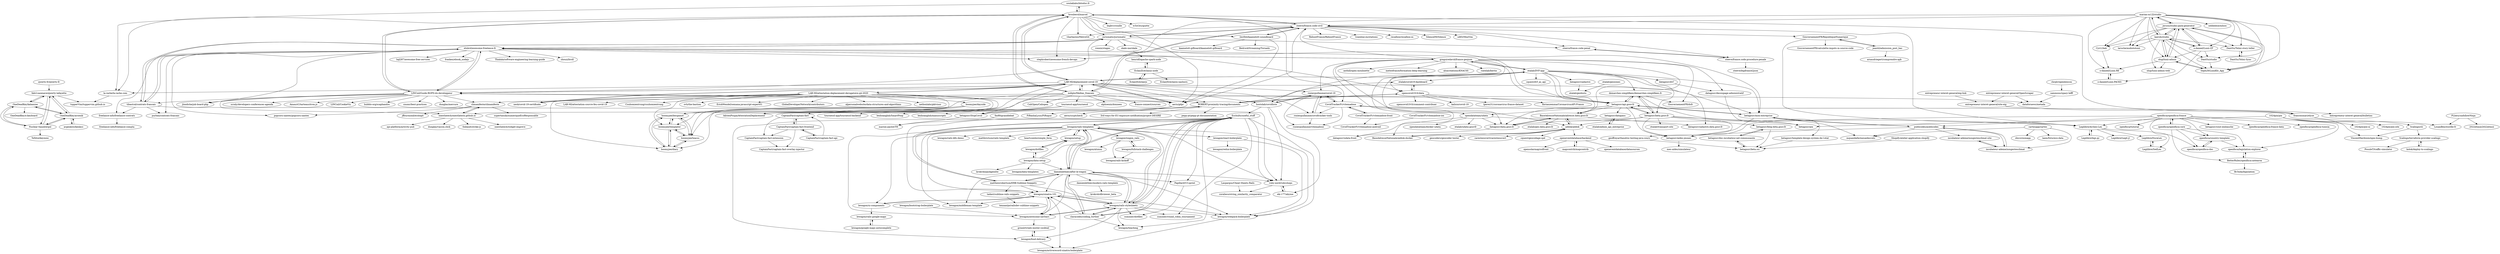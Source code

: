 digraph G {
"qwerty-fr/qwerty-fr" -> "fabi1cazenave/qwerty-lafayette"
"gregoiredavid/france-geojson" -> "rozierguillaume/covid-19"
"gregoiredavid/france-geojson" -> "GouvernementFR/dsfr" ["e"=1]
"gregoiredavid/france-geojson" -> "etalab/DVF-app"
"gregoiredavid/france-geojson" -> "datagouv/decoupage-administratif"
"gregoiredavid/france-geojson" -> "BaseAdresseNationale/addok-docker"
"gregoiredavid/france-geojson" -> "etnbrd/awesome-freelance-fr"
"gregoiredavid/france-geojson" -> "betagouv/api.gouv.fr"
"gregoiredavid/france-geojson" -> "steeve/france.code-civil"
"gregoiredavid/france-geojson" -> "addok/addok"
"gregoiredavid/france-geojson" -> "BaseAdresseNationale/adresse.data.gouv.fr"
"gregoiredavid/france-geojson" -> "anthill/open-moulinette"
"gregoiredavid/france-geojson" -> "opencovid19-fr/data"
"gregoiredavid/france-geojson" -> "meteofrance/formation-deep-learning"
"gregoiredavid/france-geojson" -> "alsacreations/KNACSS" ["e"=1]
"gregoiredavid/france-geojson" -> "riatelab/bertin" ["e"=1]
"lewagon/dotfiles" -> "lewagon/setup"
"lewagon/dotfiles" -> "lewagon/data-setup"
"lewagon/setup" -> "lewagon/dotfiles"
"lewagon/setup" -> "lewagon/rails-templates"
"etnbrd/awesome-freelance-fr" -> "tibastral/contrats-francais"
"etnbrd/awesome-freelance-fr" -> "jurismatic/jurismatic"
"etnbrd/awesome-freelance-fr" -> "jlondiche/job-board-php" ["e"=1]
"etnbrd/awesome-freelance-fr" -> "purban/contrats-francais"
"etnbrd/awesome-freelance-fr" -> "hql287/awesome-free-services" ["e"=1]
"etnbrd/awesome-freelance-fr" -> "freelance-info/freelance-contrats"
"etnbrd/awesome-freelance-fr" -> "LINCnil/Guide-RGPD-du-developpeur"
"etnbrd/awesome-freelance-fr" -> "fraxken/ebook_nodejs" ["e"=1]
"etnbrd/awesome-freelance-fr" -> "gregoiredavid/france-geojson"
"etnbrd/awesome-freelance-fr" -> "popcorn-nantes/popcorn-nantes"
"etnbrd/awesome-freelance-fr" -> "betagouv/mon-entreprise"
"etnbrd/awesome-freelance-fr" -> "stephrobert/awesome-french-devops" ["e"=1]
"etnbrd/awesome-freelance-fr" -> "Thialala/software-engineering-learning-guide" ["e"=1]
"etnbrd/awesome-freelance-fr" -> "opencovid19-fr/data"
"etnbrd/awesome-freelance-fr" -> "zhouzi/broll"
"betagouv/blog.beta.gouv.fr" -> "betagouv/doc.incubateur.net-communaute"
"betagouv/blog.beta.gouv.fr" -> "betagouv/beta.ssi"
"marian-m12l/studio" -> "jersou/studio-pack-generator"
"marian-m12l/studio" -> "kairoh/studio"
"marian-m12l/studio" -> "olup/lunii-admin"
"marian-m12l/studio" -> "DantSu/studio"
"marian-m12l/studio" -> "Seph29/LuniiKit_App"
"marian-m12l/studio" -> "o-daneel/Lunii.QT"
"marian-m12l/studio" -> "laruche/audiotolunii"
"marian-m12l/studio" -> "DantSu/Telmi-story-teller"
"marian-m12l/studio" -> "Cyri1/bah"
"marian-m12l/studio" -> "steeve/france.code-civil"
"marian-m12l/studio" -> "sebbelese/mhios"
"marian-m12l/studio" -> "o-daneel/Lunii.RE"
"marian-m12l/studio" -> "stephrobert/awesome-french-devops" ["e"=1]
"climanifeste/climanifeste" -> "onestlatech/onestlatech.github.io"
"climanifeste/climanifeste" -> "jffourmond/ecologit"
"climanifeste/climanifeste" -> "popcorn-nantes/popcorn-nantes"
"climanifeste/climanifeste" -> "supertanuki/numeriqueEcoResponsable" ["e"=1]
"1024pix/pix" -> "betagouv/pix"
"1024pix/pix" -> "1024pix/pix-site"
"1024pix/pix" -> "Scalingo/cli"
"1024pix/pix" -> "VincentHardouin/npm-bump"
"1024pix/pix" -> "1024pix/pix-ui"
"openfisca/openfisca-core" -> "openfisca/country-template"
"openfisca/openfisca-core" -> "openfisca/openfisca-france"
"openfisca/openfisca-core" -> "openfisca/openfisca-doc"
"openfisca/openfisca-core" -> "openfisca/legislation-explorer"
"openfisca/openfisca-core" -> "BetterRules/openfisca-aotearoa"
"betagouv/aides-jeunes" -> "mes-aides/simulateur"
"cartesapp/cartes" -> "zbycz/osmapp" ["e"=1]
"cartesapp/cartes" -> "laem/futureco-data"
"cartesapp/cartes" -> "incubateur-ademe/nosgestesclimat"
"cartesapp/cartes" -> "mquandalle/mesaidesvelo"
"BaseAdresseNationale/addok-docker" -> "addok/addok"
"damienlethiec/modern-rails-template" -> "krokrob/dbviewer_beta"
"entrepreneur-interet-general/OpenScraper" -> "datafornews/metada"
"entrepreneur-interet-general/OpenScraper" -> "entrepreneur-interet-general/site-eig"
"OneDeadKey/kalamine" -> "Nuclear-Squid/ergol"
"OneDeadKey/kalamine" -> "OneDeadKey/x-keyboard"
"OneDeadKey/kalamine" -> "OneDeadKey/arsenik"
"OneDeadKey/kalamine" -> "fabi1cazenave/qwerty-lafayette"
"claracodes/coding_further" -> "Eschults/useful_stuff"
"claracodes/coding_further" -> "damienlethiec/after-le-wagon"
"claracodes/coding_further" -> "lewagon/teaching"
"claracodes/coding_further" -> "lewagon/rails-stylesheets"
"claracodes/coding_further" -> "lewagon/sinatra-101"
"soulaklabs/bitoduc.fr" -> "brouberol/marcel"
"soulaklabs/bitoduc.fr" -> "la-rache/la-rache.com"
"opendatateam/udata" -> "datagouv/data.gouv.fr"
"opendatateam/udata" -> "opendatateam/docker-udata"
"opendatateam/udata" -> "datagouv/udata-front"
"opendatateam/udata" -> "etalab/udata-gouvfr"
"opendatateam/udata" -> "Legilibre/Archeo-Lex"
"etalab/DVF-app" -> "cquest/dvf_as_api"
"etalab/DVF-app" -> "datagouv/dvf"
"etalab/DVF-app" -> "etalab/covid19-dashboard"
"etalab/DVF-app" -> "BaseAdresseNationale/adresse.data.gouv.fr"
"etalab/DVF-app" -> "betagouv/api.gouv.fr"
"etalab/DVF-app" -> "datagouv/data.gouv.fr"
"etalab/DVF-app" -> "betagouv/beta.gouv.fr"
"etalab/DVF-app" -> "datagouv/cadastre"
"etalab/DVF-app" -> "gregoiredavid/france-geojson"
"etalab/DVF-app" -> "LAB-MI/deplacement-covid-19"
"etalab/DVF-app" -> "hostolab/covidliste"
"etalab/DVF-app" -> "datagouv/cadastre.data.gouv.fr"
"etalab/DVF-app" -> "opendatateam/udata"
"etalab/DVF-app" -> "betagouv/mon-entreprise"
"etalab/DVF-app" -> "demarches-simplifiees/demarches-simplifiees.fr"
"datagouv/dvf" -> "datagouv/decoupage-administratif"
"mdiplo/Medias_francais" -> "onestlatech/onestlatech.github.io"
"mdiplo/Medias_francais" -> "brouberol/marcel"
"mdiplo/Medias_francais" -> "LAB-MI/deplacement-covid-19"
"mdiplo/Medias_francais" -> "datafornews/metada"
"mdiplo/Medias_francais" -> "alphoenix/donnees"
"mdiplo/Medias_francais" -> "AdrienPoupa/AttestationDeplacement"
"mdiplo/Medias_francais" -> "steeve/france.code-civil"
"mdiplo/Medias_francais" -> "france-connect/sources"
"mdiplo/Medias_francais" -> "climanifeste/climanifeste"
"mdiplo/Medias_francais" -> "ROBERT-proximity-tracing/documents"
"mdiplo/Medias_francais" -> "tournesol-app/tournesol"
"mdiplo/Medias_francais" -> "CaliOpen/Caliopen" ["e"=1]
"openfisca/openfisca-france" -> "openfisca/openfisca-core"
"openfisca/openfisca-france" -> "betagouv/cout-embauche"
"openfisca/openfisca-france" -> "openfisca/openfisca-doc"
"openfisca/openfisca-france" -> "betagouv/aides-jeunes"
"openfisca/openfisca-france" -> "openfisca/openfisca-france-data"
"openfisca/openfisca-france" -> "openfisca/openfisca-tunisia"
"openfisca/openfisca-france" -> "openfisca/country-template"
"openfisca/openfisca-france" -> "publicodes/publicodes"
"openfisca/openfisca-france" -> "openfisca/tutorial"
"openfisca/openfisca-france" -> "openfisca/legislation-explorer"
"openfisca/openfisca-france" -> "Legilibre/Archeo-Lex"
"aeris/gdpr" -> "aeris/cryptcheck" ["e"=1]
"aeris/gdpr" -> "PiRanhaLysis/PiRogue"
"aeris/gdpr" -> "AdrienPoupa/AttestationDeplacement"
"aeris/gdpr" -> "LAB-MI/deplacement-covid-19"
"aeris/gdpr" -> "LINCnil/Guide-RGPD-du-developpeur"
"CaptainFact/captain-fact-api" -> "CaptainFact/captain-fact-frontend"
"CaptainFact/captain-fact-api" -> "CaptainFact/captain-fact"
"Scalingo/cli" -> "Scalingo/terraform-provider-scalingo"
"Scalingo/cli" -> "VincentHardouin/npm-bump"
"BetterRules/openfisca-aotearoa" -> "openfisca/legislation-explorer"
"BetterRules/openfisca-aotearoa" -> "Br3nda/legislation"
"CaptainFact/captain-fact-frontend" -> "CaptainFact/captain-fact"
"CaptainFact/captain-fact-frontend" -> "CaptainFact/captain-fact-extension"
"CaptainFact/captain-fact-frontend" -> "CaptainFact/captain-fact-api"
"CaptainFact/captain-fact-frontend" -> "CaptainFact/captain-fact-overlay-injector"
"publicodes/publicodes" -> "betagouv/mon-entreprise"
"publicodes/publicodes" -> "incubateur-ademe/nosgestesclimat"
"publicodes/publicodes" -> "mquandalle/mesaidesvelo"
"publicodes/publicodes" -> "incubateur-ademe/nosgestesclimat-site"
"publicodes/publicodes" -> "betagouv/aides-jeunes"
"chrplr/openlexicon" -> "sammous/spacy-lefff"
"CaptainFact/captain-fact-extension" -> "CaptainFact/captain-fact-overlay-injector"
"CaptainFact/captain-fact" -> "CaptainFact/captain-fact-frontend"
"CaptainFact/captain-fact" -> "CaptainFact/captain-fact-extension"
"datagouv/decoupage-administratif" -> "betagouv/template-design-system-de-l-etat"
"lewagon/react-boilerplate" -> "lewagon/redux-boilerplate"
"lewagon/react-boilerplate" -> "lewagon/webpack-boilerplate"
"Scalingo/terraform-provider-scalingo" -> "PouuleT/traffic-simulator"
"Scalingo/terraform-provider-scalingo" -> "kolok/deploy-to-scalingo"
"sammous/spacy-lefff" -> "datafornews/metada"
"fm89/granddebat" -> "marion-paclot/TH"
"entrepreneur-interet-general/eig-link" -> "entrepreneur-interet-general/site-eig"
"Laspargus/Cheat-Sheets-Rails" -> "coralieco/string_similarity_comparator"
"grmnlrt/rails-mister-cocktail" -> "lewagon/food-delivery"
"entrepreneur-interet-general/site-eig" -> "entrepreneur-interet-general/bulletins"
"rozierguillaume/covid-19" -> "rozierguillaume/covidtracker-tools"
"rozierguillaume/covid-19" -> "rozierguillaume/vitemadose"
"rozierguillaume/covid-19" -> "hostolab/covidliste"
"rozierguillaume/covid-19" -> "CovidTrackerFr/vitemadose"
"LINCnil/Guide-RGPD-du-developpeur" -> "AmauriC/tarteaucitron.js" ["e"=1]
"LINCnil/Guide-RGPD-du-developpeur" -> "LINCnil/CookieViz"
"LINCnil/Guide-RGPD-du-developpeur" -> "aeris/gdpr"
"LINCnil/Guide-RGPD-du-developpeur" -> "LAB-MI/deplacement-covid-19"
"LINCnil/Guide-RGPD-du-developpeur" -> "betagouv/api.gouv.fr"
"LINCnil/Guide-RGPD-du-developpeur" -> "tibastral/contrats-francais"
"LINCnil/Guide-RGPD-du-developpeur" -> "etnbrd/awesome-freelance-fr"
"LINCnil/Guide-RGPD-du-developpeur" -> "jlondiche/job-board-php" ["e"=1]
"LINCnil/Guide-RGPD-du-developpeur" -> "onestlatech/onestlatech.github.io"
"LINCnil/Guide-RGPD-du-developpeur" -> "climanifeste/climanifeste"
"LINCnil/Guide-RGPD-du-developpeur" -> "hubblo-org/scaphandre" ["e"=1]
"LINCnil/Guide-RGPD-du-developpeur" -> "cnumr/best-practices" ["e"=1]
"LINCnil/Guide-RGPD-du-developpeur" -> "brouberol/marcel"
"LINCnil/Guide-RGPD-du-developpeur" -> "dunglas/mercure" ["e"=1]
"LINCnil/Guide-RGPD-du-developpeur" -> "scraly/developers-conferences-agenda" ["e"=1]
"lewagon/data-setup" -> "lewagon/dotfiles"
"lewagon/data-setup" -> "lewagon/data-templates"
"lewagon/data-setup" -> "krokrob/packgenlite"
"lewagon/data-setup" -> "lewagon/setup"
"lewagon/data-setup" -> "damienlethiec/after-le-wagon"
"lewagon/data-setup" -> "lewagon/rails-templates"
"betagouv/doc.incubateur.net-communaute" -> "betagouv/beta.ssi"
"betagouv/doc.incubateur.net-communaute" -> "betagouv/blog.beta.gouv.fr"
"Legilibre/Archeo-Lex" -> "Legilibre/legi.py"
"Legilibre/Archeo-Lex" -> "Legilibre/DuraLex"
"Legilibre/Archeo-Lex" -> "Legilibre/Legit.jl"
"Legilibre/Archeo-Lex" -> "Legilibre/SedLex"
"ROBERT-proximity-tracing/documents" -> "betagouv/StopCovid"
"ROBERT-proximity-tracing/documents" -> "pepp-pt/pepp-pt-documentation" ["e"=1]
"ROBERT-proximity-tracing/documents" -> "3rd-ways-for-EU-exposure-notification/project-DESIRE"
"ROBERT-proximity-tracing/documents" -> "opencovid19-fr/data"
"ROBERT-proximity-tracing/documents" -> "etalab/covid19-dashboard"
"etalab/covid19-dashboard" -> "opencovid19-fr/data"
"opencovid19-fr/data" -> "etalab/covid19-dashboard"
"opencovid19-fr/data" -> "opencovid19-fr/comment-contribuer"
"opencovid19-fr/data" -> "kalisio/covid-19"
"opencovid19-fr/data" -> "lperez31/coronavirus-france-dataset"
"opencovid19-fr/data" -> "ROBERT-proximity-tracing/documents"
"opencovid19-fr/data" -> "florianzemma/CoronavirusAPI-France"
"lewagon/fullstack-challenges" -> "lewagon/wagon_rails"
"lewagon/fullstack-challenges" -> "lewagon/rails-kickoff"
"addok/addok" -> "BaseAdresseNationale/addok-docker"
"addok/addok" -> "BaseAdresseNationale/adresse.data.gouv.fr"
"addok/addok" -> "geocoders/geocoder-tester"
"addok/addok" -> "openeventdatabase/backend"
"addok/addok" -> "caresteouvert/caresteouvert" ["e"=1]
"addok/addok" -> "cquest/geocodage-spd"
"incubateur-ademe/nosgestesclimat-site" -> "incubateur-ademe/nosgestesclimat"
"incubateur-ademe/nosgestesclimat" -> "incubateur-ademe/nosgestesclimat-site"
"incubateur-ademe/nosgestesclimat" -> "publicodes/publicodes"
"boomyjee/bergamot" -> "boomyjee/templater"
"boomyjee/bergamot" -> "boomyjee/diary"
"boomyjee/bergamot" -> "boomyjee/teacss"
"LAB-MI/deplacement-covid-19" -> "nesk/covid-19-certificate"
"LAB-MI/deplacement-covid-19" -> "LAB-MI/attestation-deplacement-derogatoire-q4-2020"
"LAB-MI/deplacement-covid-19" -> "ROBERT-proximity-tracing/documents"
"LAB-MI/deplacement-covid-19" -> "mdiplo/Medias_francais"
"LAB-MI/deplacement-covid-19" -> "betagouv/StopCovid"
"LAB-MI/deplacement-covid-19" -> "aeris/gdpr"
"LAB-MI/deplacement-covid-19" -> "LINCnil/Guide-RGPD-du-developpeur"
"LAB-MI/deplacement-covid-19" -> "etalab/DVF-app"
"LAB-MI/deplacement-covid-19" -> "hostolab/covidliste"
"LAB-MI/deplacement-covid-19" -> "AdrienPoupa/AttestationDeplacement"
"LAB-MI/deplacement-covid-19" -> "rozierguillaume/covid-19"
"LAB-MI/deplacement-covid-19" -> "betagouv/mon-entreprise"
"LAB-MI/deplacement-covid-19" -> "la-rache/la-rache.com"
"LAB-MI/deplacement-covid-19" -> "brouberol/marcel"
"LAB-MI/deplacement-covid-19" -> "rozierguillaume/covidtracker-tools"
"freelance-info/freelance-contrats" -> "freelance-info/freelance-compta"
"BaseAdresseNationale/adresse.data.gouv.fr" -> "etalab/geo.data.gouv.fr"
"BaseAdresseNationale/adresse.data.gouv.fr" -> "datagouv/data.gouv.fr"
"BaseAdresseNationale/adresse.data.gouv.fr" -> "datagouv/cadastre.data.gouv.fr"
"BaseAdresseNationale/adresse.data.gouv.fr" -> "addok/addok"
"betagouv/StopCovid" -> "ROBERT-proximity-tracing/documents"
"betagouv/StopCovid" -> "marion-paclot/TH"
"lewagon/awesome-navbars" -> "lewagon/rails-stylesheets"
"lewagon/awesome-navbars" -> "lewagon/sinatra-101"
"lewagon/awesome-navbars" -> "grmnlrt/rails-mister-cocktail"
"nesk/covid-19-certificate" -> "LAB-MI/deplacement-covid-19"
"onestlatech/onestlatech.github.io" -> "thibault/strike-js"
"onestlatech/onestlatech.github.io" -> "onestlatech/widget-engreve"
"onestlatech/onestlatech.github.io" -> "climanifeste/climanifeste"
"onestlatech/onestlatech.github.io" -> "api-platform/activity-pub"
"onestlatech/onestlatech.github.io" -> "dunglas/vaccin.click"
"lewagon/rails-google-maps" -> "lewagon/google-maps-autocomplete"
"lewagon/bootstrap-boilerplate" -> "lewagon/awesome-navbars"
"Shopify/atelier-application-shopify" -> "betagouv/beta.ssi"
"geoffreyarthaud/oc-testing-java-cours" -> "betagouv/beta.ssi"
"betagouv/datapass" -> "etalab/admin_api_entreprise"
"eki-177/abyme" -> "ruby-nord/rubyshops"
"etalab/admin_api_entreprise" -> "betagouv/datapass"
"steeve/france.code-civil" -> "steeve/france.code-penal"
"steeve/france.code-civil" -> "jurismatic/jurismatic"
"steeve/france.code-civil" -> "steeve/france.code-procedure-penale"
"steeve/france.code-civil" -> "vbarbaresi/MetroGit" ["e"=1]
"steeve/france.code-civil" -> "brouberol/marcel"
"steeve/france.code-civil" -> "GouvernementFR/RepubliqueNumerique"
"steeve/france.code-civil" -> "2ec0b4/kaamelott-soundboard"
"steeve/france.code-civil" -> "RebootFrance/RebootFrance"
"steeve/france.code-civil" -> "mdiplo/Medias_francais"
"steeve/france.code-civil" -> "trainline-eu/stations" ["e"=1]
"steeve/france.code-civil" -> "Legilibre/Archeo-Lex"
"steeve/france.code-civil" -> "recalbox/recalbox-os" ["e"=1]
"steeve/france.code-civil" -> "SilenceIM/Silence" ["e"=1]
"steeve/france.code-civil" -> "aeris/gdpr"
"steeve/france.code-civil" -> "sd65/MiniVim" ["e"=1]
"Legilibre/legi.py" -> "Legilibre/Archeo-Lex"
"etalab/geozones" -> "etalab/geohisto"
"jurismatic/jurismatic" -> "steeve/france.code-civil"
"jurismatic/jurismatic" -> "tibastral/contrats-francais"
"jurismatic/jurismatic" -> "etnbrd/awesome-freelance-fr"
"jurismatic/jurismatic" -> "steeve/france.code-penal"
"jurismatic/jurismatic" -> "ronnix/stages"
"jurismatic/jurismatic" -> "betagouv/api.gouv.fr"
"jurismatic/jurismatic" -> "skale-me/skale"
"jurismatic/jurismatic" -> "LINCnil/Guide-RGPD-du-developpeur"
"rozierguillaume/covidtracker-tools" -> "rozierguillaume/covid-19"
"rozierguillaume/covidtracker-tools" -> "rozierguillaume/vitemadose"
"hostolab/covidliste" -> "eki-177/abyme"
"hostolab/covidliste" -> "ruby-nord/rubyshops"
"hostolab/covidliste" -> "Eschults/useful_stuff"
"hostolab/covidliste" -> "rozierguillaume/covid-19"
"steeve/france.code-procedure-penale" -> "steeve/france.code-penal"
"steeve/france.code-procedure-penale" -> "steeve/legifrance2json"
"steeve/france.code-penal" -> "steeve/france.code-procedure-penale"
"Nuclear-Squid/ergol" -> "OneDeadKey/kalamine"
"Nuclear-Squid/ergol" -> "OneDeadKey/arsenik"
"Nuclear-Squid/ergol" -> "fabi1cazenave/qwerty-lafayette"
"Nuclear-Squid/ergol" -> "TeXitoi/keymini"
"tournesol-app/tournesol" -> "tournesol-app/tournesol-backend"
"tournesol-app/tournesol" -> "lenhoanglnh/SmartPoop"
"tournesol-app/tournesol" -> "lenhoanglnh/manuscripts"
"tournesol-app/tournesol" -> "CaptainFact/captain-fact"
"CovidTrackerFr/vitemadose-ios" -> "CovidTrackerFr/vitemadose-android"
"lewagon/rails-stylesheets" -> "lewagon/sinatra-101"
"lewagon/rails-stylesheets" -> "lewagon/awesome-navbars"
"lewagon/rails-stylesheets" -> "Eschults/useful_stuff"
"lewagon/rails-stylesheets" -> "lewagon/rails-templates"
"lewagon/rails-stylesheets" -> "damienlethiec/after-le-wagon"
"lewagon/rails-stylesheets" -> "lewagon/webpack-boilerplate"
"lewagon/rails-stylesheets" -> "ssaunier/round_robin_tournament"
"lewagon/rails-stylesheets" -> "lewagon/food-delivery"
"lewagon/rails-stylesheets" -> "ssaunier/dotfiles"
"lewagon/rails-stylesheets" -> "lewagon/teaching"
"lewagon/rails-stylesheets" -> "claracodes/coding_further"
"CovidTrackerFr/vitemadose" -> "CovidTrackerFr/vitemadose-front"
"CovidTrackerFr/vitemadose" -> "rozierguillaume/covidtracker-tools"
"CovidTrackerFr/vitemadose" -> "rozierguillaume/vitemadose"
"CovidTrackerFr/vitemadose" -> "rozierguillaume/covid-19"
"CovidTrackerFr/vitemadose" -> "francoismari/elyze"
"boomyjee/teacss" -> "boomyjee/templater"
"boomyjee/teacss" -> "boomyjee/bergamot"
"boomyjee/teacss" -> "boomyjee/diary"
"LAB-MI/attestation-deplacement-derogatoire-q4-2020" -> "LAB-MI/attestation-couvre-feu-covid-19"
"LAB-MI/attestation-deplacement-derogatoire-q4-2020" -> "Cuuhomientrung/cuuhomientrung" ["e"=1]
"LAB-MI/attestation-deplacement-derogatoire-q4-2020" -> "LAB-MI/deplacement-covid-19"
"LAB-MI/attestation-deplacement-derogatoire-q4-2020" -> "AdrienPoupa/AttestationDeplacement"
"LAB-MI/attestation-deplacement-derogatoire-q4-2020" -> "nesk/covid-19-certificate"
"LAB-MI/attestation-deplacement-derogatoire-q4-2020" -> "boomyjee/teacss"
"LAB-MI/attestation-deplacement-derogatoire-q4-2020" -> "boomyjee/templater"
"LAB-MI/attestation-deplacement-derogatoire-q4-2020" -> "boomyjee/bergamot"
"LAB-MI/attestation-deplacement-derogatoire-q4-2020" -> "boomyjee/diary"
"LAB-MI/attestation-deplacement-derogatoire-q4-2020" -> "boomyjee/dayside"
"LAB-MI/attestation-deplacement-derogatoire-q4-2020" -> "ovh/the-bastion" ["e"=1]
"LAB-MI/attestation-deplacement-derogatoire-q4-2020" -> "ErickWendel/semana-javascript-expert01" ["e"=1]
"LAB-MI/attestation-deplacement-derogatoire-q4-2020" -> "GlobalDeveloperNetwork/contributors" ["e"=1]
"LAB-MI/attestation-deplacement-derogatoire-q4-2020" -> "alpersonalwebsite/data-structures-and-algorithms" ["e"=1]
"LAB-MI/attestation-deplacement-derogatoire-q4-2020" -> "netboxlabs/pktvisor" ["e"=1]
"lewagon/wagon_rails" -> "lewagon/alumni"
"lewagon/wagon_rails" -> "lewagon/fullstack-challenges"
"lewagon/wagon_rails" -> "lewagon/rails-kickoff"
"CovidTrackerFr/vitemadose-front" -> "CovidTrackerFr/vitemadose-android"
"CovidTrackerFr/vitemadose-front" -> "CovidTrackerFr/vitemadose"
"betagouv/template-design-system-de-l-etat" -> "betagouv/beta.ssi"
"francoismari/elyze" -> "LouanBen/wordle-fr"
"francoismari/elyze" -> "CovidTrackerFr/vitemadose"
"lewagon/rails-templates" -> "Eschults/useful_stuff"
"lewagon/rails-templates" -> "damienlethiec/after-le-wagon"
"lewagon/rails-templates" -> "lewagon/rails-stylesheets"
"lewagon/rails-templates" -> "lewagon/sinatra-101"
"lewagon/rails-templates" -> "lewagon/ui-components"
"lewagon/rails-templates" -> "lewagon/awesome-navbars"
"lewagon/rails-templates" -> "lewagon/webpack-boilerplate"
"lewagon/rails-templates" -> "lewagon/react-boilerplate"
"lewagon/rails-templates" -> "lewagon/rails-k8s-demo" ["e"=1]
"lewagon/rails-templates" -> "lewagon/setup"
"lewagon/rails-templates" -> "lewagon/middleman-template"
"lewagon/rails-templates" -> "lewagon/wagon_rails"
"lewagon/rails-templates" -> "ruby-nord/rubyshops"
"lewagon/rails-templates" -> "mattbrictson/rails-template" ["e"=1]
"lewagon/rails-templates" -> "heartcombo/simple_form" ["e"=1]
"la-rache/la-rache.com" -> "tupperVim/tuppervim.github.io"
"jersou/studio-pack-generator" -> "kairoh/studio"
"jersou/studio-pack-generator" -> "olup/lunii-admin"
"jersou/studio-pack-generator" -> "Seph29/LuniiKit_App"
"jersou/studio-pack-generator" -> "Cyri1/bah"
"jersou/studio-pack-generator" -> "marian-m12l/studio"
"jersou/studio-pack-generator" -> "o-daneel/Lunii.QT"
"jersou/studio-pack-generator" -> "DantSu/Telmi-story-teller"
"jersou/studio-pack-generator" -> "laruche/audiotolunii"
"Seph29/LuniiKit_App" -> "olup/lunii-admin"
"Seph29/LuniiKit_App" -> "jersou/studio-pack-generator"
"EclairJS/eclairjs-node" -> "EclairJS/eclairjs"
"EclairJS/eclairjs-node" -> "henridf/apache-spark-node"
"EclairJS/eclairjs-node" -> "EclairJS/eclairjs-nashorn"
"Papillard/UI-sprint" -> "ssaunier/dotfiles"
"betagouv/beta.gouv.fr" -> "betagouv/api.gouv.fr"
"betagouv/beta.gouv.fr" -> "betagouv/aides-jeunes"
"betagouv/beta.gouv.fr" -> "demarches-simplifiees/demarches-simplifiees.fr"
"betagouv/beta.gouv.fr" -> "betagouv/pix"
"betagouv/beta.gouv.fr" -> "betagouv/blog.beta.gouv.fr"
"betagouv/beta.gouv.fr" -> "datagouv/data.gouv.fr"
"betagouv/beta.gouv.fr" -> "geoffreyarthaud/oc-testing-java-cours"
"betagouv/beta.gouv.fr" -> "addok/addok"
"betagouv/beta.gouv.fr" -> "etalab/transport-site"
"tibastral/contrats-francais" -> "etnbrd/awesome-freelance-fr"
"tibastral/contrats-francais" -> "ruby-nord/rubyshops"
"tibastral/contrats-francais" -> "purban/contrats-francais"
"tibastral/contrats-francais" -> "freelance-info/freelance-contrats"
"tibastral/contrats-francais" -> "jurismatic/jurismatic"
"PLhery/unfollowNinja" -> "2022etmoi/2022etmoi"
"PLhery/unfollowNinja" -> "LouanBen/wordle-fr"
"demarches-simplifiees/demarches-simplifiees.fr" -> "betagouv/beta.gouv.fr"
"demarches-simplifiees/demarches-simplifiees.fr" -> "betagouv/api.gouv.fr"
"demarches-simplifiees/demarches-simplifiees.fr" -> "betagouv/pix"
"demarches-simplifiees/demarches-simplifiees.fr" -> "GouvernementFR/dsfr" ["e"=1]
"mapcontrib/mapcontrib" -> "openeventdatabase/backend"
"kairoh/studio" -> "jersou/studio-pack-generator"
"kairoh/studio" -> "Seph29/LuniiKit_App"
"kairoh/studio" -> "olup/lunii-admin"
"kairoh/studio" -> "DantSu/Telmi-story-teller"
"kairoh/studio" -> "marian-m12l/studio"
"kairoh/studio" -> "o-daneel/Lunii.QT"
"kairoh/studio" -> "DantSu/studio"
"kairoh/studio" -> "olup/lunii-admin-web"
"kairoh/studio" -> "laruche/audiotolunii"
"kairoh/studio" -> "Cyri1/bah"
"ruby-nord/rubyshops" -> "eki-177/abyme"
"ruby-nord/rubyshops" -> "coralieco/string_similarity_comparator"
"boomyjee/dayside" -> "boomyjee/templater"
"boomyjee/dayside" -> "boomyjee/teacss"
"boomyjee/dayside" -> "boomyjee/diary"
"boomyjee/dayside" -> "boomyjee/bergamot"
"henridf/apache-spark-node" -> "EclairJS/eclairjs-node"
"matthewrobertson/ERB-Sublime-Snippets" -> "lewagon/sinatra-101"
"matthewrobertson/ERB-Sublime-Snippets" -> "lewagon/rails-stylesheets"
"matthewrobertson/ERB-Sublime-Snippets" -> "Eschults/useful_stuff"
"matthewrobertson/ERB-Sublime-Snippets" -> "tadast/sublime-rails-snippets"
"matthewrobertson/ERB-Sublime-Snippets" -> "damienlethiec/after-le-wagon"
"openfisca/openfisca-doc" -> "openfisca/country-template"
"lewagon/ui-components" -> "lewagon/rails-google-maps"
"lewagon/ui-components" -> "lewagon/sinatra-101"
"openfisca/legislation-explorer" -> "BetterRules/openfisca-aotearoa"
"Cyri1/bah" -> "o-daneel/Lunii.RE"
"skale-me/skale" -> "henridf/apache-spark-node"
"olup/lunii-admin" -> "Seph29/LuniiKit_App"
"olup/lunii-admin" -> "jersou/studio-pack-generator"
"olup/lunii-admin" -> "olup/lunii-admin-web"
"olup/lunii-admin" -> "kairoh/studio"
"olup/lunii-admin" -> "o-daneel/Lunii.RE"
"brouberol/marcel" -> "bnjbvr/rouille" ["e"=1]
"brouberol/marcel" -> "soulaklabs/bitoduc.fr"
"brouberol/marcel" -> "steeve/france.code-civil"
"brouberol/marcel" -> "w3st3ry/guitte" ["e"=1]
"brouberol/marcel" -> "mdiplo/Medias_francais"
"brouberol/marcel" -> "stephrobert/awesome-french-devops" ["e"=1]
"brouberol/marcel" -> "vbarbaresi/MetroGit" ["e"=1]
"brouberol/marcel" -> "aeris/gdpr"
"brouberol/marcel" -> "la-rache/la-rache.com"
"brouberol/marcel" -> "LINCnil/Guide-RGPD-du-developpeur"
"brouberol/marcel" -> "LAB-MI/deplacement-covid-19"
"brouberol/marcel" -> "CovidTrackerFr/vitemadose"
"brouberol/marcel" -> "2ec0b4/kaamelott-soundboard"
"brouberol/marcel" -> "jurismatic/jurismatic"
"brouberol/marcel" -> "francoismari/elyze"
"2ec0b4/kaamelott-soundboard" -> "kaamelott-gifboard/kaamelott-gifboard"
"2ec0b4/kaamelott-soundboard" -> "steeve/france.code-civil"
"2ec0b4/kaamelott-soundboard" -> "aeris/gdpr"
"2ec0b4/kaamelott-soundboard" -> "BedrockStreaming/Tornado"
"GouvernementFR/RepubliqueNumerique" -> "GouvernementFR/calculette-impots-m-source-code"
"GouvernementFR/RepubliqueNumerique" -> "Legilibre/Archeo-Lex"
"GouvernementFR/RepubliqueNumerique" -> "jeantil/admission_post_bac"
"betagouv/api.gouv.fr" -> "betagouv/beta.gouv.fr"
"betagouv/api.gouv.fr" -> "datagouv/data.gouv.fr"
"betagouv/api.gouv.fr" -> "betagouv/mon-entreprise"
"betagouv/api.gouv.fr" -> "demarches-simplifiees/demarches-simplifiees.fr"
"betagouv/api.gouv.fr" -> "betagouv/aides-jeunes"
"betagouv/api.gouv.fr" -> "betagouv/datapass"
"betagouv/api.gouv.fr" -> "BaseAdresseNationale/adresse.data.gouv.fr"
"betagouv/api.gouv.fr" -> "opendatateam/udata"
"lewagon/sinatra-101" -> "lewagon/rails-stylesheets"
"lewagon/sinatra-101" -> "lewagon/activerecord-sinatra-boilerplate"
"lewagon/sinatra-101" -> "lewagon/middleman-template"
"lewagon/sinatra-101" -> "lewagon/ui-components"
"lewagon/sinatra-101" -> "lewagon/awesome-navbars"
"lewagon/sinatra-101" -> "lewagon/webpack-boilerplate"
"openeventdatabase/backend" -> "openeventdatabase/datasources"
"openeventdatabase/backend" -> "opensolarmap/solfront"
"openeventdatabase/backend" -> "mapcontrib/mapcontrib"
"o-daneel/Lunii.RE" -> "o-daneel/Lunii.PACKS"
"betagouv/mon-entreprise" -> "publicodes/publicodes"
"betagouv/mon-entreprise" -> "betagouv/aides-jeunes"
"betagouv/mon-entreprise" -> "betagouv/api.gouv.fr"
"betagouv/mon-entreprise" -> "mquandalle/mesaidesvelo"
"Eschults/useful_stuff" -> "damienlethiec/after-le-wagon"
"Eschults/useful_stuff" -> "lewagon/rails-templates"
"Eschults/useful_stuff" -> "lewagon/rails-stylesheets"
"Eschults/useful_stuff" -> "claracodes/coding_further"
"Eschults/useful_stuff" -> "lewagon/sinatra-101"
"Eschults/useful_stuff" -> "ruby-nord/rubyshops"
"Eschults/useful_stuff" -> "lewagon/webpack-boilerplate"
"Eschults/useful_stuff" -> "lewagon/teaching"
"Eschults/useful_stuff" -> "ssaunier/round_robin_tournament"
"Eschults/useful_stuff" -> "Papillard/UI-sprint"
"Eschults/useful_stuff" -> "lewagon/food-delivery"
"Eschults/useful_stuff" -> "matthewrobertson/ERB-Sublime-Snippets"
"EclairJS/eclairjs" -> "EclairJS/eclairjs-node"
"o-daneel/Lunii.QT" -> "DantSu/studio"
"o-daneel/Lunii.QT" -> "jersou/studio-pack-generator"
"o-daneel/Lunii.QT" -> "kairoh/studio"
"o-daneel/Lunii.QT" -> "olup/lunii-admin"
"o-daneel/Lunii.QT" -> "o-daneel/Lunii.PACKS"
"o-daneel/Lunii.PACKS" -> "o-daneel/Lunii.RE"
"tadast/sublime-rails-snippets" -> "tennantje/railsdev-sublime-snippets"
"kolok/deploy-to-scalingo" -> "Scalingo/terraform-provider-scalingo"
"lewagon/google-maps-autocomplete" -> "lewagon/rails-google-maps"
"lewagon/food-delivery" -> "grmnlrt/rails-mister-cocktail"
"lewagon/food-delivery" -> "lewagon/activerecord-sinatra-boilerplate"
"fabi1cazenave/qwerty-lafayette" -> "OneDeadKey/arsenik"
"fabi1cazenave/qwerty-lafayette" -> "OneDeadKey/kalamine"
"fabi1cazenave/qwerty-lafayette" -> "Nuclear-Squid/ergol"
"fabi1cazenave/qwerty-lafayette" -> "tupperVim/tuppervim.github.io"
"DantSu/Telmi-story-teller" -> "DantSu/Telmi-Sync"
"jeantil/admission_post_bac" -> "arnaudriegert/comprendre-apb"
"jeantil/admission_post_bac" -> "GouvernementFR/RepubliqueNumerique"
"OneDeadKey/arsenik" -> "Nuclear-Squid/ergol"
"OneDeadKey/arsenik" -> "OneDeadKey/kalamine"
"OneDeadKey/arsenik" -> "fabi1cazenave/qwerty-lafayette"
"OneDeadKey/arsenik" -> "argenkiwi/kenkyo"
"betagouv/beta.ssi" -> "betagouv/doc.incubateur.net-communaute"
"DantSu/studio" -> "Seph29/LuniiKit_App"
"DantSu/Telmi-Sync" -> "DantSu/Telmi-story-teller"
"boomyjee/templater" -> "boomyjee/diary"
"boomyjee/templater" -> "boomyjee/bergamot"
"boomyjee/templater" -> "boomyjee/teacss"
"boomyjee/diary" -> "boomyjee/templater"
"boomyjee/diary" -> "boomyjee/bergamot"
"boomyjee/diary" -> "boomyjee/teacss"
"argenkiwi/kenkyo" -> "OneDeadKey/arsenik"
"Legilibre/DuraLex" -> "Legilibre/SedLex"
"openfisca/country-template" -> "openfisca/openfisca-doc"
"openfisca/country-template" -> "openfisca/legislation-explorer"
"datagouv/cadastre" -> "etalab/geohisto"
"Legilibre/SedLex" -> "Legilibre/DuraLex"
"damienlethiec/after-le-wagon" -> "Eschults/useful_stuff"
"damienlethiec/after-le-wagon" -> "lewagon/rails-templates"
"damienlethiec/after-le-wagon" -> "lewagon/rails-stylesheets"
"damienlethiec/after-le-wagon" -> "claracodes/coding_further"
"damienlethiec/after-le-wagon" -> "lewagon/sinatra-101"
"damienlethiec/after-le-wagon" -> "Papillard/UI-sprint"
"damienlethiec/after-le-wagon" -> "lewagon/webpack-boilerplate"
"damienlethiec/after-le-wagon" -> "ruby-nord/rubyshops"
"damienlethiec/after-le-wagon" -> "damienlethiec/modern-rails-template"
"damienlethiec/after-le-wagon" -> "matthewrobertson/ERB-Sublime-Snippets"
"damienlethiec/after-le-wagon" -> "lewagon/awesome-navbars"
"damienlethiec/after-le-wagon" -> "lewagon/middleman-template"
"datagouv/data.gouv.fr" -> "datagouv/udata-front"
"datagouv/data.gouv.fr" -> "BaseAdresseNationale/adresse.data.gouv.fr"
"lewagon/webpack-boilerplate" -> "lewagon/activerecord-sinatra-boilerplate"
"qwerty-fr/qwerty-fr" ["l"="34.805,18.705"]
"fabi1cazenave/qwerty-lafayette" ["l"="34.863,18.7"]
"gregoiredavid/france-geojson" ["l"="34.972,18.511"]
"rozierguillaume/covid-19" ["l"="35.07,18.551"]
"GouvernementFR/dsfr" ["l"="1.809,-31.062"]
"etalab/DVF-app" ["l"="34.996,18.516"]
"datagouv/decoupage-administratif" ["l"="34.921,18.535"]
"BaseAdresseNationale/addok-docker" ["l"="34.921,18.559"]
"etnbrd/awesome-freelance-fr" ["l"="35.011,18.45"]
"betagouv/api.gouv.fr" ["l"="34.983,18.484"]
"steeve/france.code-civil" ["l"="35.067,18.368"]
"addok/addok" ["l"="34.899,18.547"]
"BaseAdresseNationale/adresse.data.gouv.fr" ["l"="34.942,18.523"]
"anthill/open-moulinette" ["l"="34.979,18.554"]
"opencovid19-fr/data" ["l"="34.945,18.434"]
"meteofrance/formation-deep-learning" ["l"="34.949,18.575"]
"alsacreations/KNACSS" ["l"="21.676,-30.142"]
"riatelab/bertin" ["l"="41.357,24.468"]
"lewagon/dotfiles" ["l"="35.342,18.921"]
"lewagon/setup" ["l"="35.248,18.901"]
"lewagon/data-setup" ["l"="35.286,18.845"]
"lewagon/rails-templates" ["l"="35.204,18.799"]
"tibastral/contrats-francais" ["l"="35.043,18.477"]
"jurismatic/jurismatic" ["l"="35.017,18.404"]
"jlondiche/job-board-php" ["l"="-16.326,23.734"]
"purban/contrats-francais" ["l"="35.034,18.455"]
"hql287/awesome-free-services" ["l"="26.089,-26.433"]
"freelance-info/freelance-contrats" ["l"="35.023,18.492"]
"LINCnil/Guide-RGPD-du-developpeur" ["l"="35.047,18.426"]
"fraxken/ebook_nodejs" ["l"="1.932,-26.514"]
"popcorn-nantes/popcorn-nantes" ["l"="35.047,18.398"]
"betagouv/mon-entreprise" ["l"="35.051,18.501"]
"stephrobert/awesome-french-devops" ["l"="31.848,-22.849"]
"Thialala/software-engineering-learning-guide" ["l"="1.88,-26.527"]
"zhouzi/broll" ["l"="34.975,18.437"]
"betagouv/blog.beta.gouv.fr" ["l"="34.873,18.504"]
"betagouv/doc.incubateur.net-communaute" ["l"="34.85,18.505"]
"betagouv/beta.ssi" ["l"="34.858,18.517"]
"marian-m12l/studio" ["l"="35.07,18.198"]
"jersou/studio-pack-generator" ["l"="35.07,18.173"]
"kairoh/studio" ["l"="35.08,18.165"]
"olup/lunii-admin" ["l"="35.072,18.154"]
"DantSu/studio" ["l"="35.085,18.181"]
"Seph29/LuniiKit_App" ["l"="35.092,18.166"]
"o-daneel/Lunii.QT" ["l"="35.057,18.163"]
"laruche/audiotolunii" ["l"="35.097,18.182"]
"DantSu/Telmi-story-teller" ["l"="35.06,18.143"]
"Cyri1/bah" ["l"="35.051,18.181"]
"sebbelese/mhios" ["l"="35.094,18.209"]
"o-daneel/Lunii.RE" ["l"="35.041,18.169"]
"climanifeste/climanifeste" ["l"="35.099,18.382"]
"onestlatech/onestlatech.github.io" ["l"="35.111,18.352"]
"jffourmond/ecologit" ["l"="35.128,18.367"]
"supertanuki/numeriqueEcoResponsable" ["l"="-11.81,16.961"]
"1024pix/pix" ["l"="34.778,18.442"]
"betagouv/pix" ["l"="34.867,18.461"]
"1024pix/pix-site" ["l"="34.759,18.462"]
"Scalingo/cli" ["l"="34.731,18.426"]
"VincentHardouin/npm-bump" ["l"="34.753,18.427"]
"1024pix/pix-ui" ["l"="34.752,18.446"]
"openfisca/openfisca-core" ["l"="35.233,18.539"]
"openfisca/country-template" ["l"="35.226,18.52"]
"openfisca/openfisca-france" ["l"="35.19,18.516"]
"openfisca/openfisca-doc" ["l"="35.214,18.529"]
"openfisca/legislation-explorer" ["l"="35.244,18.525"]
"BetterRules/openfisca-aotearoa" ["l"="35.264,18.536"]
"betagouv/aides-jeunes" ["l"="35.055,18.517"]
"mes-aides/simulateur" ["l"="35.041,18.547"]
"cartesapp/cartes" ["l"="35.16,18.519"]
"zbycz/osmapp" ["l"="39.784,22.706"]
"laem/futureco-data" ["l"="35.179,18.499"]
"incubateur-ademe/nosgestesclimat" ["l"="35.148,18.54"]
"mquandalle/mesaidesvelo" ["l"="35.116,18.508"]
"damienlethiec/modern-rails-template" ["l"="35.138,18.774"]
"krokrob/dbviewer_beta" ["l"="35.109,18.783"]
"entrepreneur-interet-general/OpenScraper" ["l"="35.065,18.599"]
"datafornews/metada" ["l"="35.07,18.529"]
"entrepreneur-interet-general/site-eig" ["l"="35.071,18.637"]
"OneDeadKey/kalamine" ["l"="34.867,18.727"]
"Nuclear-Squid/ergol" ["l"="34.844,18.716"]
"OneDeadKey/x-keyboard" ["l"="34.874,18.756"]
"OneDeadKey/arsenik" ["l"="34.848,18.735"]
"claracodes/coding_further" ["l"="35.173,18.752"]
"Eschults/useful_stuff" ["l"="35.18,18.735"]
"damienlethiec/after-le-wagon" ["l"="35.2,18.759"]
"lewagon/teaching" ["l"="35.152,18.75"]
"lewagon/rails-stylesheets" ["l"="35.183,18.764"]
"lewagon/sinatra-101" ["l"="35.201,18.775"]
"soulaklabs/bitoduc.fr" ["l"="35.088,18.493"]
"brouberol/marcel" ["l"="35.077,18.446"]
"la-rache/la-rache.com" ["l"="35.036,18.527"]
"opendatateam/udata" ["l"="35.011,18.476"]
"datagouv/data.gouv.fr" ["l"="34.96,18.499"]
"opendatateam/docker-udata" ["l"="34.99,18.464"]
"datagouv/udata-front" ["l"="34.993,18.494"]
"etalab/udata-gouvfr" ["l"="34.979,18.457"]
"Legilibre/Archeo-Lex" ["l"="35.139,18.418"]
"cquest/dvf_as_api" ["l"="34.956,18.485"]
"datagouv/dvf" ["l"="34.951,18.546"]
"etalab/covid19-dashboard" ["l"="34.956,18.454"]
"betagouv/beta.gouv.fr" ["l"="34.926,18.497"]
"datagouv/cadastre" ["l"="34.98,18.585"]
"LAB-MI/deplacement-covid-19" ["l"="35.075,18.472"]
"hostolab/covidliste" ["l"="35.098,18.599"]
"datagouv/cadastre.data.gouv.fr" ["l"="34.968,18.539"]
"demarches-simplifiees/demarches-simplifiees.fr" ["l"="34.934,18.477"]
"mdiplo/Medias_francais" ["l"="35.104,18.415"]
"alphoenix/donnees" ["l"="35.133,18.394"]
"AdrienPoupa/AttestationDeplacement" ["l"="35.121,18.442"]
"france-connect/sources" ["l"="35.153,18.379"]
"ROBERT-proximity-tracing/documents" ["l"="34.993,18.427"]
"tournesol-app/tournesol" ["l"="35.24,18.353"]
"CaliOpen/Caliopen" ["l"="-53.178,9.871"]
"betagouv/cout-embauche" ["l"="35.235,18.5"]
"openfisca/openfisca-france-data" ["l"="35.213,18.504"]
"openfisca/openfisca-tunisia" ["l"="35.207,18.546"]
"publicodes/publicodes" ["l"="35.116,18.527"]
"openfisca/tutorial" ["l"="35.194,18.54"]
"aeris/gdpr" ["l"="35.075,18.41"]
"aeris/cryptcheck" ["l"="-52.897,9.859"]
"PiRanhaLysis/PiRogue" ["l"="35.088,18.341"]
"CaptainFact/captain-fact-api" ["l"="35.355,18.301"]
"CaptainFact/captain-fact-frontend" ["l"="35.332,18.298"]
"CaptainFact/captain-fact" ["l"="35.309,18.314"]
"Scalingo/terraform-provider-scalingo" ["l"="34.698,18.419"]
"Br3nda/legislation" ["l"="35.289,18.542"]
"CaptainFact/captain-fact-extension" ["l"="35.315,18.291"]
"CaptainFact/captain-fact-overlay-injector" ["l"="35.328,18.312"]
"incubateur-ademe/nosgestesclimat-site" ["l"="35.149,18.559"]
"chrplr/openlexicon" ["l"="35.014,18.619"]
"sammous/spacy-lefff" ["l"="35.036,18.585"]
"betagouv/template-design-system-de-l-etat" ["l"="34.873,18.533"]
"lewagon/react-boilerplate" ["l"="35.182,18.818"]
"lewagon/redux-boilerplate" ["l"="35.174,18.84"]
"lewagon/webpack-boilerplate" ["l"="35.186,18.782"]
"PouuleT/traffic-simulator" ["l"="34.681,18.407"]
"kolok/deploy-to-scalingo" ["l"="34.681,18.425"]
"fm89/granddebat" ["l"="34.919,18.361"]
"marion-paclot/TH" ["l"="34.946,18.379"]
"entrepreneur-interet-general/eig-link" ["l"="35.067,18.662"]
"Laspargus/Cheat-Sheets-Rails" ["l"="35.112,18.703"]
"coralieco/string_similarity_comparator" ["l"="35.126,18.688"]
"grmnlrt/rails-mister-cocktail" ["l"="35.152,18.786"]
"lewagon/food-delivery" ["l"="35.159,18.767"]
"entrepreneur-interet-general/bulletins" ["l"="35.082,18.656"]
"rozierguillaume/covidtracker-tools" ["l"="35.087,18.531"]
"rozierguillaume/vitemadose" ["l"="35.091,18.564"]
"CovidTrackerFr/vitemadose" ["l"="35.099,18.551"]
"AmauriC/tarteaucitron.js" ["l"="21.713,-29.986"]
"LINCnil/CookieViz" ["l"="34.997,18.369"]
"hubblo-org/scaphandre" ["l"="-11.741,16.969"]
"cnumr/best-practices" ["l"="-11.805,16.985"]
"dunglas/mercure" ["l"="-14.339,24.591"]
"scraly/developers-conferences-agenda" ["l"="30.536,-24.836"]
"lewagon/data-templates" ["l"="35.325,18.837"]
"krokrob/packgenlite" ["l"="35.309,18.822"]
"Legilibre/legi.py" ["l"="35.166,18.421"]
"Legilibre/DuraLex" ["l"="35.182,18.396"]
"Legilibre/Legit.jl" ["l"="35.16,18.4"]
"Legilibre/SedLex" ["l"="35.173,18.408"]
"betagouv/StopCovid" ["l"="34.986,18.407"]
"pepp-pt/pepp-pt-documentation" ["l"="36.316,18.387"]
"3rd-ways-for-EU-exposure-notification/project-DESIRE" ["l"="34.962,18.408"]
"opencovid19-fr/comment-contribuer" ["l"="34.907,18.431"]
"kalisio/covid-19" ["l"="34.926,18.407"]
"lperez31/coronavirus-france-dataset" ["l"="34.916,18.419"]
"florianzemma/CoronavirusAPI-France" ["l"="34.899,18.407"]
"lewagon/fullstack-challenges" ["l"="35.126,18.884"]
"lewagon/wagon_rails" ["l"="35.15,18.857"]
"lewagon/rails-kickoff" ["l"="35.146,18.879"]
"geocoders/geocoder-tester" ["l"="34.88,18.578"]
"openeventdatabase/backend" ["l"="34.831,18.574"]
"caresteouvert/caresteouvert" ["l"="13.828,-11.999"]
"cquest/geocodage-spd" ["l"="34.86,18.562"]
"boomyjee/bergamot" ["l"="35.197,18.464"]
"boomyjee/templater" ["l"="35.211,18.464"]
"boomyjee/diary" ["l"="35.209,18.447"]
"boomyjee/teacss" ["l"="35.196,18.45"]
"nesk/covid-19-certificate" ["l"="35.123,18.473"]
"LAB-MI/attestation-deplacement-derogatoire-q4-2020" ["l"="35.166,18.457"]
"freelance-info/freelance-compta" ["l"="35.019,18.513"]
"etalab/geo.data.gouv.fr" ["l"="34.897,18.52"]
"lewagon/awesome-navbars" ["l"="35.176,18.791"]
"thibault/strike-js" ["l"="35.111,18.314"]
"onestlatech/widget-engreve" ["l"="35.128,18.332"]
"api-platform/activity-pub" ["l"="35.14,18.316"]
"dunglas/vaccin.click" ["l"="35.123,18.295"]
"lewagon/rails-google-maps" ["l"="35.269,18.781"]
"lewagon/google-maps-autocomplete" ["l"="35.289,18.777"]
"lewagon/bootstrap-boilerplate" ["l"="35.139,18.817"]
"Shopify/atelier-application-shopify" ["l"="34.83,18.521"]
"geoffreyarthaud/oc-testing-java-cours" ["l"="34.887,18.501"]
"betagouv/datapass" ["l"="34.942,18.503"]
"etalab/admin_api_entreprise" ["l"="34.919,18.512"]
"eki-177/abyme" ["l"="35.126,18.645"]
"ruby-nord/rubyshops" ["l"="35.142,18.669"]
"steeve/france.code-penal" ["l"="35.031,18.336"]
"steeve/france.code-procedure-penale" ["l"="35.043,18.314"]
"vbarbaresi/MetroGit" ["l"="22.719,-26.624"]
"GouvernementFR/RepubliqueNumerique" ["l"="35.16,18.341"]
"2ec0b4/kaamelott-soundboard" ["l"="35.033,18.361"]
"RebootFrance/RebootFrance" ["l"="35.072,18.309"]
"trainline-eu/stations" ["l"="35.767,18.785"]
"recalbox/recalbox-os" ["l"="-15.295,0.421"]
"SilenceIM/Silence" ["l"="-52.839,9.241"]
"sd65/MiniVim" ["l"="-51.655,7.423"]
"etalab/geozones" ["l"="34.951,18.652"]
"etalab/geohisto" ["l"="34.965,18.625"]
"ronnix/stages" ["l"="34.973,18.375"]
"skale-me/skale" ["l"="34.928,18.31"]
"steeve/legifrance2json" ["l"="35.036,18.283"]
"TeXitoi/keymini" ["l"="34.823,18.731"]
"tournesol-app/tournesol-backend" ["l"="35.267,18.361"]
"lenhoanglnh/SmartPoop" ["l"="35.274,18.342"]
"lenhoanglnh/manuscripts" ["l"="35.254,18.329"]
"CovidTrackerFr/vitemadose-ios" ["l"="35.18,18.613"]
"CovidTrackerFr/vitemadose-android" ["l"="35.156,18.599"]
"ssaunier/round_robin_tournament" ["l"="35.156,18.731"]
"ssaunier/dotfiles" ["l"="35.201,18.732"]
"CovidTrackerFr/vitemadose-front" ["l"="35.128,18.579"]
"francoismari/elyze" ["l"="35.071,18.571"]
"LAB-MI/attestation-couvre-feu-covid-19" ["l"="35.21,18.425"]
"Cuuhomientrung/cuuhomientrung" ["l"="52.233,0.067"]
"boomyjee/dayside" ["l"="35.223,18.454"]
"ovh/the-bastion" ["l"="3.567,-9.755"]
"ErickWendel/semana-javascript-expert01" ["l"="5.815,-19.913"]
"GlobalDeveloperNetwork/contributors" ["l"="-1.12,3.02"]
"alpersonalwebsite/data-structures-and-algorithms" ["l"="-1.127,3.037"]
"netboxlabs/pktvisor" ["l"="6.177,-2.783"]
"lewagon/alumni" ["l"="35.128,18.857"]
"LouanBen/wordle-fr" ["l"="35.041,18.642"]
"lewagon/ui-components" ["l"="35.234,18.786"]
"lewagon/rails-k8s-demo" ["l"="4.432,-37.842"]
"lewagon/middleman-template" ["l"="35.221,18.777"]
"mattbrictson/rails-template" ["l"="4.42,-37.607"]
"heartcombo/simple_form" ["l"="4.585,-37.188"]
"tupperVim/tuppervim.github.io" ["l"="34.943,18.619"]
"EclairJS/eclairjs-node" ["l"="34.84,18.221"]
"EclairJS/eclairjs" ["l"="34.812,18.212"]
"henridf/apache-spark-node" ["l"="34.871,18.252"]
"EclairJS/eclairjs-nashorn" ["l"="34.831,18.185"]
"Papillard/UI-sprint" ["l"="35.209,18.716"]
"etalab/transport-site" ["l"="34.857,18.482"]
"PLhery/unfollowNinja" ["l"="35.019,18.688"]
"2022etmoi/2022etmoi" ["l"="35.007,18.712"]
"mapcontrib/mapcontrib" ["l"="34.805,18.571"]
"olup/lunii-admin-web" ["l"="35.089,18.139"]
"matthewrobertson/ERB-Sublime-Snippets" ["l"="35.221,18.744"]
"tadast/sublime-rails-snippets" ["l"="35.271,18.727"]
"bnjbvr/rouille" ["l"="-16.288,-6.225"]
"w3st3ry/guitte" ["l"="-14.395,1.112"]
"kaamelott-gifboard/kaamelott-gifboard" ["l"="34.997,18.332"]
"BedrockStreaming/Tornado" ["l"="35.007,18.31"]
"GouvernementFR/calculette-impots-m-source-code" ["l"="35.176,18.297"]
"jeantil/admission_post_bac" ["l"="35.196,18.317"]
"lewagon/activerecord-sinatra-boilerplate" ["l"="35.169,18.781"]
"openeventdatabase/datasources" ["l"="34.806,18.591"]
"opensolarmap/solfront" ["l"="34.823,18.595"]
"o-daneel/Lunii.PACKS" ["l"="35.031,18.154"]
"tennantje/railsdev-sublime-snippets" ["l"="35.299,18.719"]
"DantSu/Telmi-Sync" ["l"="35.055,18.122"]
"arnaudriegert/comprendre-apb" ["l"="35.217,18.291"]
"argenkiwi/kenkyo" ["l"="34.834,18.758"]
}